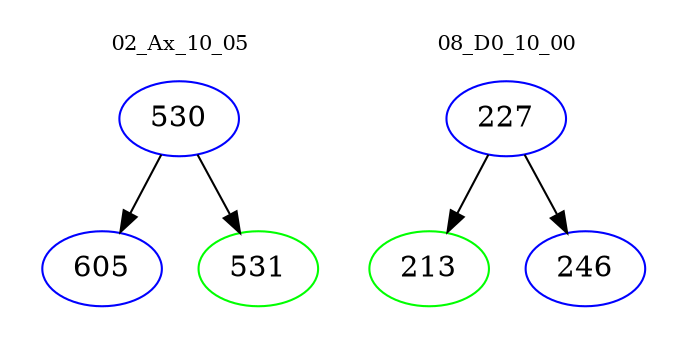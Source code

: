 digraph{
subgraph cluster_0 {
color = white
label = "02_Ax_10_05";
fontsize=10;
T0_530 [label="530", color="blue"]
T0_530 -> T0_605 [color="black"]
T0_605 [label="605", color="blue"]
T0_530 -> T0_531 [color="black"]
T0_531 [label="531", color="green"]
}
subgraph cluster_1 {
color = white
label = "08_D0_10_00";
fontsize=10;
T1_227 [label="227", color="blue"]
T1_227 -> T1_213 [color="black"]
T1_213 [label="213", color="green"]
T1_227 -> T1_246 [color="black"]
T1_246 [label="246", color="blue"]
}
}
